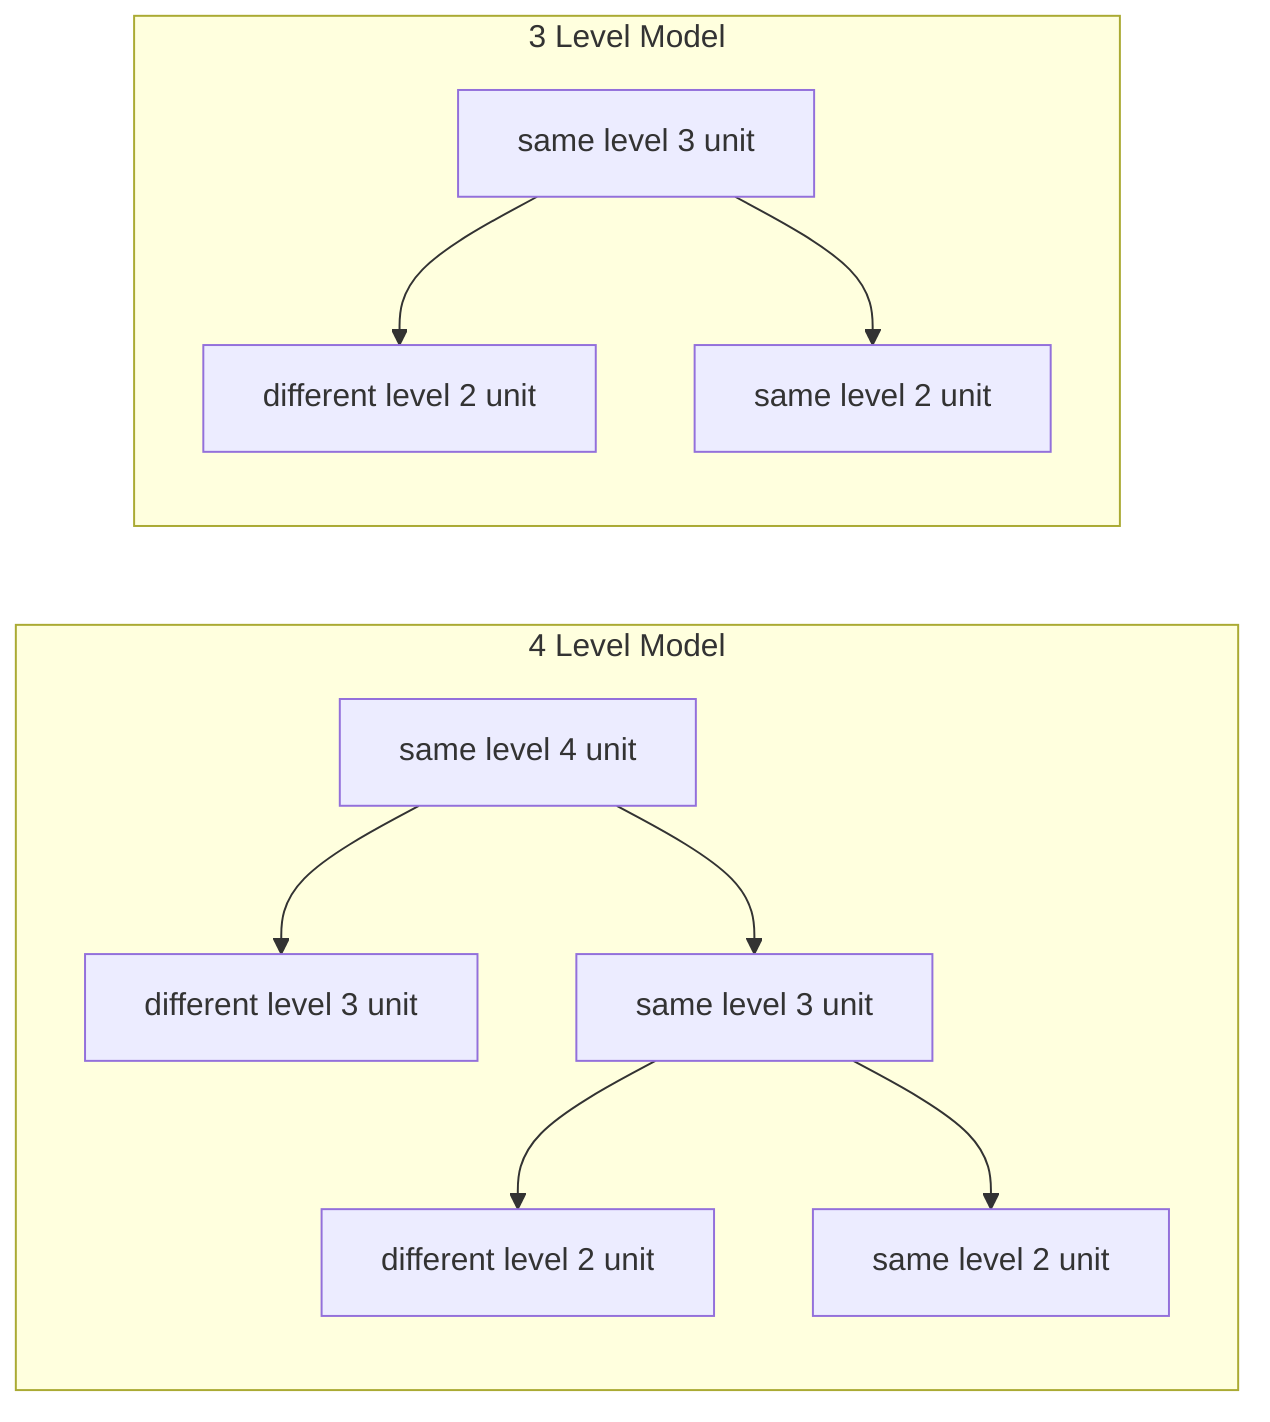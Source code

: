 graph LR

subgraph 4 Level Model

L4[same level 4 unit]-->L3DA[different level 3 unit]

L4[same level 4 unit]-->L3SA[same level 3 unit]

L3SA-->L2DA[different level 2 unit]

L3SA-->L2SA[same level 2 unit]

end

subgraph 3 Level Model

L3SB[same level 3 unit]-->L2DB[different level 2 unit]

L3SB-->L2SB[same level 2 unit]

end
